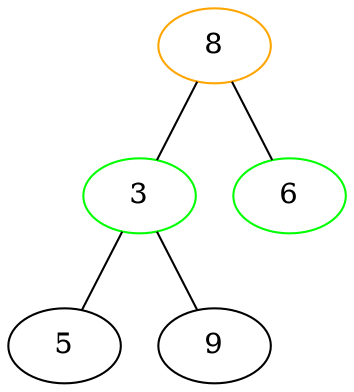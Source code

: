 graph "Remove Min Step 2"
{
	graph [ dpi = 300 ]; 
	n00 [label="8"][color="orange"];
	n01 [label="3"][color="green"];
	n02 [label="6"][color="green"];
	n03 [label="5"];
	n04 [label="9"];

	n00 -- n01;
	n00 -- n02;
	n01 -- n03;
	n01 -- n04;
}